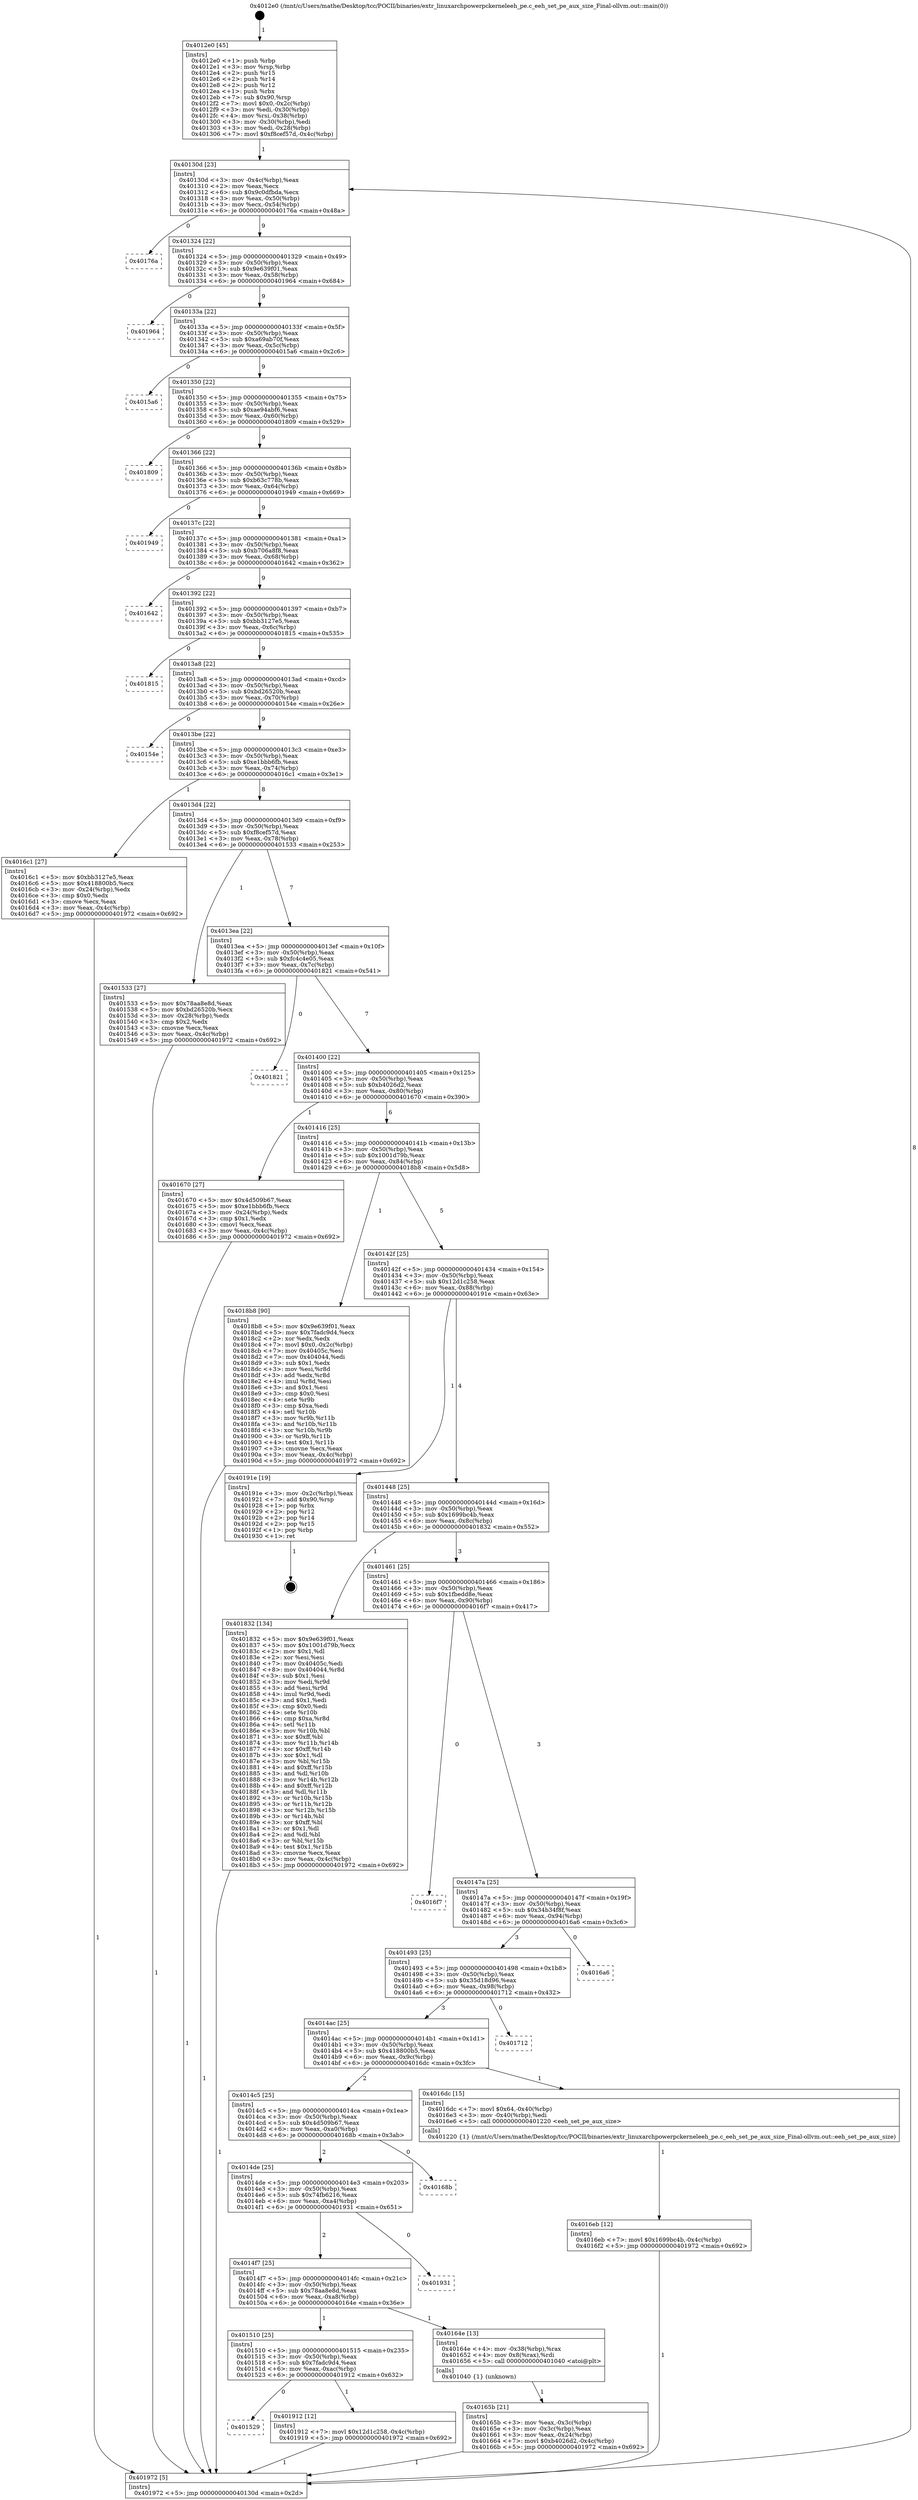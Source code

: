 digraph "0x4012e0" {
  label = "0x4012e0 (/mnt/c/Users/mathe/Desktop/tcc/POCII/binaries/extr_linuxarchpowerpckerneleeh_pe.c_eeh_set_pe_aux_size_Final-ollvm.out::main(0))"
  labelloc = "t"
  node[shape=record]

  Entry [label="",width=0.3,height=0.3,shape=circle,fillcolor=black,style=filled]
  "0x40130d" [label="{
     0x40130d [23]\l
     | [instrs]\l
     &nbsp;&nbsp;0x40130d \<+3\>: mov -0x4c(%rbp),%eax\l
     &nbsp;&nbsp;0x401310 \<+2\>: mov %eax,%ecx\l
     &nbsp;&nbsp;0x401312 \<+6\>: sub $0x9c0dfbda,%ecx\l
     &nbsp;&nbsp;0x401318 \<+3\>: mov %eax,-0x50(%rbp)\l
     &nbsp;&nbsp;0x40131b \<+3\>: mov %ecx,-0x54(%rbp)\l
     &nbsp;&nbsp;0x40131e \<+6\>: je 000000000040176a \<main+0x48a\>\l
  }"]
  "0x40176a" [label="{
     0x40176a\l
  }", style=dashed]
  "0x401324" [label="{
     0x401324 [22]\l
     | [instrs]\l
     &nbsp;&nbsp;0x401324 \<+5\>: jmp 0000000000401329 \<main+0x49\>\l
     &nbsp;&nbsp;0x401329 \<+3\>: mov -0x50(%rbp),%eax\l
     &nbsp;&nbsp;0x40132c \<+5\>: sub $0x9e639f01,%eax\l
     &nbsp;&nbsp;0x401331 \<+3\>: mov %eax,-0x58(%rbp)\l
     &nbsp;&nbsp;0x401334 \<+6\>: je 0000000000401964 \<main+0x684\>\l
  }"]
  Exit [label="",width=0.3,height=0.3,shape=circle,fillcolor=black,style=filled,peripheries=2]
  "0x401964" [label="{
     0x401964\l
  }", style=dashed]
  "0x40133a" [label="{
     0x40133a [22]\l
     | [instrs]\l
     &nbsp;&nbsp;0x40133a \<+5\>: jmp 000000000040133f \<main+0x5f\>\l
     &nbsp;&nbsp;0x40133f \<+3\>: mov -0x50(%rbp),%eax\l
     &nbsp;&nbsp;0x401342 \<+5\>: sub $0xa69ab70f,%eax\l
     &nbsp;&nbsp;0x401347 \<+3\>: mov %eax,-0x5c(%rbp)\l
     &nbsp;&nbsp;0x40134a \<+6\>: je 00000000004015a6 \<main+0x2c6\>\l
  }"]
  "0x401529" [label="{
     0x401529\l
  }", style=dashed]
  "0x4015a6" [label="{
     0x4015a6\l
  }", style=dashed]
  "0x401350" [label="{
     0x401350 [22]\l
     | [instrs]\l
     &nbsp;&nbsp;0x401350 \<+5\>: jmp 0000000000401355 \<main+0x75\>\l
     &nbsp;&nbsp;0x401355 \<+3\>: mov -0x50(%rbp),%eax\l
     &nbsp;&nbsp;0x401358 \<+5\>: sub $0xae94abf6,%eax\l
     &nbsp;&nbsp;0x40135d \<+3\>: mov %eax,-0x60(%rbp)\l
     &nbsp;&nbsp;0x401360 \<+6\>: je 0000000000401809 \<main+0x529\>\l
  }"]
  "0x401912" [label="{
     0x401912 [12]\l
     | [instrs]\l
     &nbsp;&nbsp;0x401912 \<+7\>: movl $0x12d1c258,-0x4c(%rbp)\l
     &nbsp;&nbsp;0x401919 \<+5\>: jmp 0000000000401972 \<main+0x692\>\l
  }"]
  "0x401809" [label="{
     0x401809\l
  }", style=dashed]
  "0x401366" [label="{
     0x401366 [22]\l
     | [instrs]\l
     &nbsp;&nbsp;0x401366 \<+5\>: jmp 000000000040136b \<main+0x8b\>\l
     &nbsp;&nbsp;0x40136b \<+3\>: mov -0x50(%rbp),%eax\l
     &nbsp;&nbsp;0x40136e \<+5\>: sub $0xb63c778b,%eax\l
     &nbsp;&nbsp;0x401373 \<+3\>: mov %eax,-0x64(%rbp)\l
     &nbsp;&nbsp;0x401376 \<+6\>: je 0000000000401949 \<main+0x669\>\l
  }"]
  "0x4016eb" [label="{
     0x4016eb [12]\l
     | [instrs]\l
     &nbsp;&nbsp;0x4016eb \<+7\>: movl $0x1699bc4b,-0x4c(%rbp)\l
     &nbsp;&nbsp;0x4016f2 \<+5\>: jmp 0000000000401972 \<main+0x692\>\l
  }"]
  "0x401949" [label="{
     0x401949\l
  }", style=dashed]
  "0x40137c" [label="{
     0x40137c [22]\l
     | [instrs]\l
     &nbsp;&nbsp;0x40137c \<+5\>: jmp 0000000000401381 \<main+0xa1\>\l
     &nbsp;&nbsp;0x401381 \<+3\>: mov -0x50(%rbp),%eax\l
     &nbsp;&nbsp;0x401384 \<+5\>: sub $0xb706a8f8,%eax\l
     &nbsp;&nbsp;0x401389 \<+3\>: mov %eax,-0x68(%rbp)\l
     &nbsp;&nbsp;0x40138c \<+6\>: je 0000000000401642 \<main+0x362\>\l
  }"]
  "0x40165b" [label="{
     0x40165b [21]\l
     | [instrs]\l
     &nbsp;&nbsp;0x40165b \<+3\>: mov %eax,-0x3c(%rbp)\l
     &nbsp;&nbsp;0x40165e \<+3\>: mov -0x3c(%rbp),%eax\l
     &nbsp;&nbsp;0x401661 \<+3\>: mov %eax,-0x24(%rbp)\l
     &nbsp;&nbsp;0x401664 \<+7\>: movl $0xb4026d2,-0x4c(%rbp)\l
     &nbsp;&nbsp;0x40166b \<+5\>: jmp 0000000000401972 \<main+0x692\>\l
  }"]
  "0x401642" [label="{
     0x401642\l
  }", style=dashed]
  "0x401392" [label="{
     0x401392 [22]\l
     | [instrs]\l
     &nbsp;&nbsp;0x401392 \<+5\>: jmp 0000000000401397 \<main+0xb7\>\l
     &nbsp;&nbsp;0x401397 \<+3\>: mov -0x50(%rbp),%eax\l
     &nbsp;&nbsp;0x40139a \<+5\>: sub $0xbb3127e5,%eax\l
     &nbsp;&nbsp;0x40139f \<+3\>: mov %eax,-0x6c(%rbp)\l
     &nbsp;&nbsp;0x4013a2 \<+6\>: je 0000000000401815 \<main+0x535\>\l
  }"]
  "0x401510" [label="{
     0x401510 [25]\l
     | [instrs]\l
     &nbsp;&nbsp;0x401510 \<+5\>: jmp 0000000000401515 \<main+0x235\>\l
     &nbsp;&nbsp;0x401515 \<+3\>: mov -0x50(%rbp),%eax\l
     &nbsp;&nbsp;0x401518 \<+5\>: sub $0x7fadc9d4,%eax\l
     &nbsp;&nbsp;0x40151d \<+6\>: mov %eax,-0xac(%rbp)\l
     &nbsp;&nbsp;0x401523 \<+6\>: je 0000000000401912 \<main+0x632\>\l
  }"]
  "0x401815" [label="{
     0x401815\l
  }", style=dashed]
  "0x4013a8" [label="{
     0x4013a8 [22]\l
     | [instrs]\l
     &nbsp;&nbsp;0x4013a8 \<+5\>: jmp 00000000004013ad \<main+0xcd\>\l
     &nbsp;&nbsp;0x4013ad \<+3\>: mov -0x50(%rbp),%eax\l
     &nbsp;&nbsp;0x4013b0 \<+5\>: sub $0xbd26520b,%eax\l
     &nbsp;&nbsp;0x4013b5 \<+3\>: mov %eax,-0x70(%rbp)\l
     &nbsp;&nbsp;0x4013b8 \<+6\>: je 000000000040154e \<main+0x26e\>\l
  }"]
  "0x40164e" [label="{
     0x40164e [13]\l
     | [instrs]\l
     &nbsp;&nbsp;0x40164e \<+4\>: mov -0x38(%rbp),%rax\l
     &nbsp;&nbsp;0x401652 \<+4\>: mov 0x8(%rax),%rdi\l
     &nbsp;&nbsp;0x401656 \<+5\>: call 0000000000401040 \<atoi@plt\>\l
     | [calls]\l
     &nbsp;&nbsp;0x401040 \{1\} (unknown)\l
  }"]
  "0x40154e" [label="{
     0x40154e\l
  }", style=dashed]
  "0x4013be" [label="{
     0x4013be [22]\l
     | [instrs]\l
     &nbsp;&nbsp;0x4013be \<+5\>: jmp 00000000004013c3 \<main+0xe3\>\l
     &nbsp;&nbsp;0x4013c3 \<+3\>: mov -0x50(%rbp),%eax\l
     &nbsp;&nbsp;0x4013c6 \<+5\>: sub $0xe1bbb6fb,%eax\l
     &nbsp;&nbsp;0x4013cb \<+3\>: mov %eax,-0x74(%rbp)\l
     &nbsp;&nbsp;0x4013ce \<+6\>: je 00000000004016c1 \<main+0x3e1\>\l
  }"]
  "0x4014f7" [label="{
     0x4014f7 [25]\l
     | [instrs]\l
     &nbsp;&nbsp;0x4014f7 \<+5\>: jmp 00000000004014fc \<main+0x21c\>\l
     &nbsp;&nbsp;0x4014fc \<+3\>: mov -0x50(%rbp),%eax\l
     &nbsp;&nbsp;0x4014ff \<+5\>: sub $0x78aa8e8d,%eax\l
     &nbsp;&nbsp;0x401504 \<+6\>: mov %eax,-0xa8(%rbp)\l
     &nbsp;&nbsp;0x40150a \<+6\>: je 000000000040164e \<main+0x36e\>\l
  }"]
  "0x4016c1" [label="{
     0x4016c1 [27]\l
     | [instrs]\l
     &nbsp;&nbsp;0x4016c1 \<+5\>: mov $0xbb3127e5,%eax\l
     &nbsp;&nbsp;0x4016c6 \<+5\>: mov $0x418800b5,%ecx\l
     &nbsp;&nbsp;0x4016cb \<+3\>: mov -0x24(%rbp),%edx\l
     &nbsp;&nbsp;0x4016ce \<+3\>: cmp $0x0,%edx\l
     &nbsp;&nbsp;0x4016d1 \<+3\>: cmove %ecx,%eax\l
     &nbsp;&nbsp;0x4016d4 \<+3\>: mov %eax,-0x4c(%rbp)\l
     &nbsp;&nbsp;0x4016d7 \<+5\>: jmp 0000000000401972 \<main+0x692\>\l
  }"]
  "0x4013d4" [label="{
     0x4013d4 [22]\l
     | [instrs]\l
     &nbsp;&nbsp;0x4013d4 \<+5\>: jmp 00000000004013d9 \<main+0xf9\>\l
     &nbsp;&nbsp;0x4013d9 \<+3\>: mov -0x50(%rbp),%eax\l
     &nbsp;&nbsp;0x4013dc \<+5\>: sub $0xf8cef57d,%eax\l
     &nbsp;&nbsp;0x4013e1 \<+3\>: mov %eax,-0x78(%rbp)\l
     &nbsp;&nbsp;0x4013e4 \<+6\>: je 0000000000401533 \<main+0x253\>\l
  }"]
  "0x401931" [label="{
     0x401931\l
  }", style=dashed]
  "0x401533" [label="{
     0x401533 [27]\l
     | [instrs]\l
     &nbsp;&nbsp;0x401533 \<+5\>: mov $0x78aa8e8d,%eax\l
     &nbsp;&nbsp;0x401538 \<+5\>: mov $0xbd26520b,%ecx\l
     &nbsp;&nbsp;0x40153d \<+3\>: mov -0x28(%rbp),%edx\l
     &nbsp;&nbsp;0x401540 \<+3\>: cmp $0x2,%edx\l
     &nbsp;&nbsp;0x401543 \<+3\>: cmovne %ecx,%eax\l
     &nbsp;&nbsp;0x401546 \<+3\>: mov %eax,-0x4c(%rbp)\l
     &nbsp;&nbsp;0x401549 \<+5\>: jmp 0000000000401972 \<main+0x692\>\l
  }"]
  "0x4013ea" [label="{
     0x4013ea [22]\l
     | [instrs]\l
     &nbsp;&nbsp;0x4013ea \<+5\>: jmp 00000000004013ef \<main+0x10f\>\l
     &nbsp;&nbsp;0x4013ef \<+3\>: mov -0x50(%rbp),%eax\l
     &nbsp;&nbsp;0x4013f2 \<+5\>: sub $0xfc4c4e05,%eax\l
     &nbsp;&nbsp;0x4013f7 \<+3\>: mov %eax,-0x7c(%rbp)\l
     &nbsp;&nbsp;0x4013fa \<+6\>: je 0000000000401821 \<main+0x541\>\l
  }"]
  "0x401972" [label="{
     0x401972 [5]\l
     | [instrs]\l
     &nbsp;&nbsp;0x401972 \<+5\>: jmp 000000000040130d \<main+0x2d\>\l
  }"]
  "0x4012e0" [label="{
     0x4012e0 [45]\l
     | [instrs]\l
     &nbsp;&nbsp;0x4012e0 \<+1\>: push %rbp\l
     &nbsp;&nbsp;0x4012e1 \<+3\>: mov %rsp,%rbp\l
     &nbsp;&nbsp;0x4012e4 \<+2\>: push %r15\l
     &nbsp;&nbsp;0x4012e6 \<+2\>: push %r14\l
     &nbsp;&nbsp;0x4012e8 \<+2\>: push %r12\l
     &nbsp;&nbsp;0x4012ea \<+1\>: push %rbx\l
     &nbsp;&nbsp;0x4012eb \<+7\>: sub $0x90,%rsp\l
     &nbsp;&nbsp;0x4012f2 \<+7\>: movl $0x0,-0x2c(%rbp)\l
     &nbsp;&nbsp;0x4012f9 \<+3\>: mov %edi,-0x30(%rbp)\l
     &nbsp;&nbsp;0x4012fc \<+4\>: mov %rsi,-0x38(%rbp)\l
     &nbsp;&nbsp;0x401300 \<+3\>: mov -0x30(%rbp),%edi\l
     &nbsp;&nbsp;0x401303 \<+3\>: mov %edi,-0x28(%rbp)\l
     &nbsp;&nbsp;0x401306 \<+7\>: movl $0xf8cef57d,-0x4c(%rbp)\l
  }"]
  "0x4014de" [label="{
     0x4014de [25]\l
     | [instrs]\l
     &nbsp;&nbsp;0x4014de \<+5\>: jmp 00000000004014e3 \<main+0x203\>\l
     &nbsp;&nbsp;0x4014e3 \<+3\>: mov -0x50(%rbp),%eax\l
     &nbsp;&nbsp;0x4014e6 \<+5\>: sub $0x74fb6216,%eax\l
     &nbsp;&nbsp;0x4014eb \<+6\>: mov %eax,-0xa4(%rbp)\l
     &nbsp;&nbsp;0x4014f1 \<+6\>: je 0000000000401931 \<main+0x651\>\l
  }"]
  "0x401821" [label="{
     0x401821\l
  }", style=dashed]
  "0x401400" [label="{
     0x401400 [22]\l
     | [instrs]\l
     &nbsp;&nbsp;0x401400 \<+5\>: jmp 0000000000401405 \<main+0x125\>\l
     &nbsp;&nbsp;0x401405 \<+3\>: mov -0x50(%rbp),%eax\l
     &nbsp;&nbsp;0x401408 \<+5\>: sub $0xb4026d2,%eax\l
     &nbsp;&nbsp;0x40140d \<+3\>: mov %eax,-0x80(%rbp)\l
     &nbsp;&nbsp;0x401410 \<+6\>: je 0000000000401670 \<main+0x390\>\l
  }"]
  "0x40168b" [label="{
     0x40168b\l
  }", style=dashed]
  "0x401670" [label="{
     0x401670 [27]\l
     | [instrs]\l
     &nbsp;&nbsp;0x401670 \<+5\>: mov $0x4d509b67,%eax\l
     &nbsp;&nbsp;0x401675 \<+5\>: mov $0xe1bbb6fb,%ecx\l
     &nbsp;&nbsp;0x40167a \<+3\>: mov -0x24(%rbp),%edx\l
     &nbsp;&nbsp;0x40167d \<+3\>: cmp $0x1,%edx\l
     &nbsp;&nbsp;0x401680 \<+3\>: cmovl %ecx,%eax\l
     &nbsp;&nbsp;0x401683 \<+3\>: mov %eax,-0x4c(%rbp)\l
     &nbsp;&nbsp;0x401686 \<+5\>: jmp 0000000000401972 \<main+0x692\>\l
  }"]
  "0x401416" [label="{
     0x401416 [25]\l
     | [instrs]\l
     &nbsp;&nbsp;0x401416 \<+5\>: jmp 000000000040141b \<main+0x13b\>\l
     &nbsp;&nbsp;0x40141b \<+3\>: mov -0x50(%rbp),%eax\l
     &nbsp;&nbsp;0x40141e \<+5\>: sub $0x1001d79b,%eax\l
     &nbsp;&nbsp;0x401423 \<+6\>: mov %eax,-0x84(%rbp)\l
     &nbsp;&nbsp;0x401429 \<+6\>: je 00000000004018b8 \<main+0x5d8\>\l
  }"]
  "0x4014c5" [label="{
     0x4014c5 [25]\l
     | [instrs]\l
     &nbsp;&nbsp;0x4014c5 \<+5\>: jmp 00000000004014ca \<main+0x1ea\>\l
     &nbsp;&nbsp;0x4014ca \<+3\>: mov -0x50(%rbp),%eax\l
     &nbsp;&nbsp;0x4014cd \<+5\>: sub $0x4d509b67,%eax\l
     &nbsp;&nbsp;0x4014d2 \<+6\>: mov %eax,-0xa0(%rbp)\l
     &nbsp;&nbsp;0x4014d8 \<+6\>: je 000000000040168b \<main+0x3ab\>\l
  }"]
  "0x4018b8" [label="{
     0x4018b8 [90]\l
     | [instrs]\l
     &nbsp;&nbsp;0x4018b8 \<+5\>: mov $0x9e639f01,%eax\l
     &nbsp;&nbsp;0x4018bd \<+5\>: mov $0x7fadc9d4,%ecx\l
     &nbsp;&nbsp;0x4018c2 \<+2\>: xor %edx,%edx\l
     &nbsp;&nbsp;0x4018c4 \<+7\>: movl $0x0,-0x2c(%rbp)\l
     &nbsp;&nbsp;0x4018cb \<+7\>: mov 0x40405c,%esi\l
     &nbsp;&nbsp;0x4018d2 \<+7\>: mov 0x404044,%edi\l
     &nbsp;&nbsp;0x4018d9 \<+3\>: sub $0x1,%edx\l
     &nbsp;&nbsp;0x4018dc \<+3\>: mov %esi,%r8d\l
     &nbsp;&nbsp;0x4018df \<+3\>: add %edx,%r8d\l
     &nbsp;&nbsp;0x4018e2 \<+4\>: imul %r8d,%esi\l
     &nbsp;&nbsp;0x4018e6 \<+3\>: and $0x1,%esi\l
     &nbsp;&nbsp;0x4018e9 \<+3\>: cmp $0x0,%esi\l
     &nbsp;&nbsp;0x4018ec \<+4\>: sete %r9b\l
     &nbsp;&nbsp;0x4018f0 \<+3\>: cmp $0xa,%edi\l
     &nbsp;&nbsp;0x4018f3 \<+4\>: setl %r10b\l
     &nbsp;&nbsp;0x4018f7 \<+3\>: mov %r9b,%r11b\l
     &nbsp;&nbsp;0x4018fa \<+3\>: and %r10b,%r11b\l
     &nbsp;&nbsp;0x4018fd \<+3\>: xor %r10b,%r9b\l
     &nbsp;&nbsp;0x401900 \<+3\>: or %r9b,%r11b\l
     &nbsp;&nbsp;0x401903 \<+4\>: test $0x1,%r11b\l
     &nbsp;&nbsp;0x401907 \<+3\>: cmovne %ecx,%eax\l
     &nbsp;&nbsp;0x40190a \<+3\>: mov %eax,-0x4c(%rbp)\l
     &nbsp;&nbsp;0x40190d \<+5\>: jmp 0000000000401972 \<main+0x692\>\l
  }"]
  "0x40142f" [label="{
     0x40142f [25]\l
     | [instrs]\l
     &nbsp;&nbsp;0x40142f \<+5\>: jmp 0000000000401434 \<main+0x154\>\l
     &nbsp;&nbsp;0x401434 \<+3\>: mov -0x50(%rbp),%eax\l
     &nbsp;&nbsp;0x401437 \<+5\>: sub $0x12d1c258,%eax\l
     &nbsp;&nbsp;0x40143c \<+6\>: mov %eax,-0x88(%rbp)\l
     &nbsp;&nbsp;0x401442 \<+6\>: je 000000000040191e \<main+0x63e\>\l
  }"]
  "0x4016dc" [label="{
     0x4016dc [15]\l
     | [instrs]\l
     &nbsp;&nbsp;0x4016dc \<+7\>: movl $0x64,-0x40(%rbp)\l
     &nbsp;&nbsp;0x4016e3 \<+3\>: mov -0x40(%rbp),%edi\l
     &nbsp;&nbsp;0x4016e6 \<+5\>: call 0000000000401220 \<eeh_set_pe_aux_size\>\l
     | [calls]\l
     &nbsp;&nbsp;0x401220 \{1\} (/mnt/c/Users/mathe/Desktop/tcc/POCII/binaries/extr_linuxarchpowerpckerneleeh_pe.c_eeh_set_pe_aux_size_Final-ollvm.out::eeh_set_pe_aux_size)\l
  }"]
  "0x40191e" [label="{
     0x40191e [19]\l
     | [instrs]\l
     &nbsp;&nbsp;0x40191e \<+3\>: mov -0x2c(%rbp),%eax\l
     &nbsp;&nbsp;0x401921 \<+7\>: add $0x90,%rsp\l
     &nbsp;&nbsp;0x401928 \<+1\>: pop %rbx\l
     &nbsp;&nbsp;0x401929 \<+2\>: pop %r12\l
     &nbsp;&nbsp;0x40192b \<+2\>: pop %r14\l
     &nbsp;&nbsp;0x40192d \<+2\>: pop %r15\l
     &nbsp;&nbsp;0x40192f \<+1\>: pop %rbp\l
     &nbsp;&nbsp;0x401930 \<+1\>: ret\l
  }"]
  "0x401448" [label="{
     0x401448 [25]\l
     | [instrs]\l
     &nbsp;&nbsp;0x401448 \<+5\>: jmp 000000000040144d \<main+0x16d\>\l
     &nbsp;&nbsp;0x40144d \<+3\>: mov -0x50(%rbp),%eax\l
     &nbsp;&nbsp;0x401450 \<+5\>: sub $0x1699bc4b,%eax\l
     &nbsp;&nbsp;0x401455 \<+6\>: mov %eax,-0x8c(%rbp)\l
     &nbsp;&nbsp;0x40145b \<+6\>: je 0000000000401832 \<main+0x552\>\l
  }"]
  "0x4014ac" [label="{
     0x4014ac [25]\l
     | [instrs]\l
     &nbsp;&nbsp;0x4014ac \<+5\>: jmp 00000000004014b1 \<main+0x1d1\>\l
     &nbsp;&nbsp;0x4014b1 \<+3\>: mov -0x50(%rbp),%eax\l
     &nbsp;&nbsp;0x4014b4 \<+5\>: sub $0x418800b5,%eax\l
     &nbsp;&nbsp;0x4014b9 \<+6\>: mov %eax,-0x9c(%rbp)\l
     &nbsp;&nbsp;0x4014bf \<+6\>: je 00000000004016dc \<main+0x3fc\>\l
  }"]
  "0x401832" [label="{
     0x401832 [134]\l
     | [instrs]\l
     &nbsp;&nbsp;0x401832 \<+5\>: mov $0x9e639f01,%eax\l
     &nbsp;&nbsp;0x401837 \<+5\>: mov $0x1001d79b,%ecx\l
     &nbsp;&nbsp;0x40183c \<+2\>: mov $0x1,%dl\l
     &nbsp;&nbsp;0x40183e \<+2\>: xor %esi,%esi\l
     &nbsp;&nbsp;0x401840 \<+7\>: mov 0x40405c,%edi\l
     &nbsp;&nbsp;0x401847 \<+8\>: mov 0x404044,%r8d\l
     &nbsp;&nbsp;0x40184f \<+3\>: sub $0x1,%esi\l
     &nbsp;&nbsp;0x401852 \<+3\>: mov %edi,%r9d\l
     &nbsp;&nbsp;0x401855 \<+3\>: add %esi,%r9d\l
     &nbsp;&nbsp;0x401858 \<+4\>: imul %r9d,%edi\l
     &nbsp;&nbsp;0x40185c \<+3\>: and $0x1,%edi\l
     &nbsp;&nbsp;0x40185f \<+3\>: cmp $0x0,%edi\l
     &nbsp;&nbsp;0x401862 \<+4\>: sete %r10b\l
     &nbsp;&nbsp;0x401866 \<+4\>: cmp $0xa,%r8d\l
     &nbsp;&nbsp;0x40186a \<+4\>: setl %r11b\l
     &nbsp;&nbsp;0x40186e \<+3\>: mov %r10b,%bl\l
     &nbsp;&nbsp;0x401871 \<+3\>: xor $0xff,%bl\l
     &nbsp;&nbsp;0x401874 \<+3\>: mov %r11b,%r14b\l
     &nbsp;&nbsp;0x401877 \<+4\>: xor $0xff,%r14b\l
     &nbsp;&nbsp;0x40187b \<+3\>: xor $0x1,%dl\l
     &nbsp;&nbsp;0x40187e \<+3\>: mov %bl,%r15b\l
     &nbsp;&nbsp;0x401881 \<+4\>: and $0xff,%r15b\l
     &nbsp;&nbsp;0x401885 \<+3\>: and %dl,%r10b\l
     &nbsp;&nbsp;0x401888 \<+3\>: mov %r14b,%r12b\l
     &nbsp;&nbsp;0x40188b \<+4\>: and $0xff,%r12b\l
     &nbsp;&nbsp;0x40188f \<+3\>: and %dl,%r11b\l
     &nbsp;&nbsp;0x401892 \<+3\>: or %r10b,%r15b\l
     &nbsp;&nbsp;0x401895 \<+3\>: or %r11b,%r12b\l
     &nbsp;&nbsp;0x401898 \<+3\>: xor %r12b,%r15b\l
     &nbsp;&nbsp;0x40189b \<+3\>: or %r14b,%bl\l
     &nbsp;&nbsp;0x40189e \<+3\>: xor $0xff,%bl\l
     &nbsp;&nbsp;0x4018a1 \<+3\>: or $0x1,%dl\l
     &nbsp;&nbsp;0x4018a4 \<+2\>: and %dl,%bl\l
     &nbsp;&nbsp;0x4018a6 \<+3\>: or %bl,%r15b\l
     &nbsp;&nbsp;0x4018a9 \<+4\>: test $0x1,%r15b\l
     &nbsp;&nbsp;0x4018ad \<+3\>: cmovne %ecx,%eax\l
     &nbsp;&nbsp;0x4018b0 \<+3\>: mov %eax,-0x4c(%rbp)\l
     &nbsp;&nbsp;0x4018b3 \<+5\>: jmp 0000000000401972 \<main+0x692\>\l
  }"]
  "0x401461" [label="{
     0x401461 [25]\l
     | [instrs]\l
     &nbsp;&nbsp;0x401461 \<+5\>: jmp 0000000000401466 \<main+0x186\>\l
     &nbsp;&nbsp;0x401466 \<+3\>: mov -0x50(%rbp),%eax\l
     &nbsp;&nbsp;0x401469 \<+5\>: sub $0x1fbedd8e,%eax\l
     &nbsp;&nbsp;0x40146e \<+6\>: mov %eax,-0x90(%rbp)\l
     &nbsp;&nbsp;0x401474 \<+6\>: je 00000000004016f7 \<main+0x417\>\l
  }"]
  "0x401712" [label="{
     0x401712\l
  }", style=dashed]
  "0x4016f7" [label="{
     0x4016f7\l
  }", style=dashed]
  "0x40147a" [label="{
     0x40147a [25]\l
     | [instrs]\l
     &nbsp;&nbsp;0x40147a \<+5\>: jmp 000000000040147f \<main+0x19f\>\l
     &nbsp;&nbsp;0x40147f \<+3\>: mov -0x50(%rbp),%eax\l
     &nbsp;&nbsp;0x401482 \<+5\>: sub $0x34b34f8f,%eax\l
     &nbsp;&nbsp;0x401487 \<+6\>: mov %eax,-0x94(%rbp)\l
     &nbsp;&nbsp;0x40148d \<+6\>: je 00000000004016a6 \<main+0x3c6\>\l
  }"]
  "0x401493" [label="{
     0x401493 [25]\l
     | [instrs]\l
     &nbsp;&nbsp;0x401493 \<+5\>: jmp 0000000000401498 \<main+0x1b8\>\l
     &nbsp;&nbsp;0x401498 \<+3\>: mov -0x50(%rbp),%eax\l
     &nbsp;&nbsp;0x40149b \<+5\>: sub $0x35d18d96,%eax\l
     &nbsp;&nbsp;0x4014a0 \<+6\>: mov %eax,-0x98(%rbp)\l
     &nbsp;&nbsp;0x4014a6 \<+6\>: je 0000000000401712 \<main+0x432\>\l
  }"]
  "0x4016a6" [label="{
     0x4016a6\l
  }", style=dashed]
  Entry -> "0x4012e0" [label=" 1"]
  "0x40130d" -> "0x40176a" [label=" 0"]
  "0x40130d" -> "0x401324" [label=" 9"]
  "0x40191e" -> Exit [label=" 1"]
  "0x401324" -> "0x401964" [label=" 0"]
  "0x401324" -> "0x40133a" [label=" 9"]
  "0x401912" -> "0x401972" [label=" 1"]
  "0x40133a" -> "0x4015a6" [label=" 0"]
  "0x40133a" -> "0x401350" [label=" 9"]
  "0x401510" -> "0x401529" [label=" 0"]
  "0x401350" -> "0x401809" [label=" 0"]
  "0x401350" -> "0x401366" [label=" 9"]
  "0x401510" -> "0x401912" [label=" 1"]
  "0x401366" -> "0x401949" [label=" 0"]
  "0x401366" -> "0x40137c" [label=" 9"]
  "0x4018b8" -> "0x401972" [label=" 1"]
  "0x40137c" -> "0x401642" [label=" 0"]
  "0x40137c" -> "0x401392" [label=" 9"]
  "0x401832" -> "0x401972" [label=" 1"]
  "0x401392" -> "0x401815" [label=" 0"]
  "0x401392" -> "0x4013a8" [label=" 9"]
  "0x4016eb" -> "0x401972" [label=" 1"]
  "0x4013a8" -> "0x40154e" [label=" 0"]
  "0x4013a8" -> "0x4013be" [label=" 9"]
  "0x4016dc" -> "0x4016eb" [label=" 1"]
  "0x4013be" -> "0x4016c1" [label=" 1"]
  "0x4013be" -> "0x4013d4" [label=" 8"]
  "0x401670" -> "0x401972" [label=" 1"]
  "0x4013d4" -> "0x401533" [label=" 1"]
  "0x4013d4" -> "0x4013ea" [label=" 7"]
  "0x401533" -> "0x401972" [label=" 1"]
  "0x4012e0" -> "0x40130d" [label=" 1"]
  "0x401972" -> "0x40130d" [label=" 8"]
  "0x40165b" -> "0x401972" [label=" 1"]
  "0x4013ea" -> "0x401821" [label=" 0"]
  "0x4013ea" -> "0x401400" [label=" 7"]
  "0x4014f7" -> "0x401510" [label=" 1"]
  "0x401400" -> "0x401670" [label=" 1"]
  "0x401400" -> "0x401416" [label=" 6"]
  "0x4014f7" -> "0x40164e" [label=" 1"]
  "0x401416" -> "0x4018b8" [label=" 1"]
  "0x401416" -> "0x40142f" [label=" 5"]
  "0x4014de" -> "0x4014f7" [label=" 2"]
  "0x40142f" -> "0x40191e" [label=" 1"]
  "0x40142f" -> "0x401448" [label=" 4"]
  "0x4014de" -> "0x401931" [label=" 0"]
  "0x401448" -> "0x401832" [label=" 1"]
  "0x401448" -> "0x401461" [label=" 3"]
  "0x4014c5" -> "0x4014de" [label=" 2"]
  "0x401461" -> "0x4016f7" [label=" 0"]
  "0x401461" -> "0x40147a" [label=" 3"]
  "0x4014c5" -> "0x40168b" [label=" 0"]
  "0x40147a" -> "0x4016a6" [label=" 0"]
  "0x40147a" -> "0x401493" [label=" 3"]
  "0x4016c1" -> "0x401972" [label=" 1"]
  "0x401493" -> "0x401712" [label=" 0"]
  "0x401493" -> "0x4014ac" [label=" 3"]
  "0x40164e" -> "0x40165b" [label=" 1"]
  "0x4014ac" -> "0x4016dc" [label=" 1"]
  "0x4014ac" -> "0x4014c5" [label=" 2"]
}
